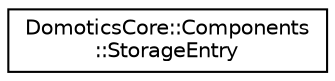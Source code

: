 digraph "Graphical Class Hierarchy"
{
 // LATEX_PDF_SIZE
  edge [fontname="Helvetica",fontsize="10",labelfontname="Helvetica",labelfontsize="10"];
  node [fontname="Helvetica",fontsize="10",shape=record];
  rankdir="LR";
  Node0 [label="DomoticsCore::Components\l::StorageEntry",height=0.2,width=0.4,color="black", fillcolor="white", style="filled",URL="$structDomoticsCore_1_1Components_1_1StorageEntry.html",tooltip=" "];
}
